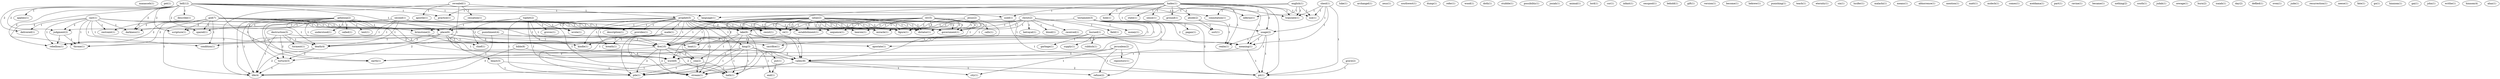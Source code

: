 digraph G {
  manasseh [ label="manasseh(1)" ];
  pet [ label="pet(1)" ];
  cast [ label="cast(1)" ];
  delivered [ label="delivered(1)" ];
  judgment [ label="judgment(2)" ];
  brimstone [ label="brimstone(2)" ];
  rebellion [ label="rebellion(1)" ];
  restraint [ label="restraint(1)" ];
  throne [ label="throne(1)" ];
  lake [ label="lake(6)" ];
  darkness [ label="darkness(1)" ];
  place [ label="place(6)" ];
  condition [ label="condition(1)" ];
  fire [ label="fire(10)" ];
  hell [ label="hell(12)" ];
  scripture [ label="scripture(1)" ];
  practice [ label="practice(1)" ];
  describe [ label="describe(1)" ];
  used [ label="used(1)" ];
  connotation [ label="connotation(1)" ];
  spared [ label="spared(1)" ];
  inferno [ label="inferno(1)" ];
  translate [ label="translate(1)" ];
  language [ label="language(1)" ];
  word [ label="word(8)" ];
  applies [ label="applies(1)" ];
  luke [ label="luke(1)" ];
  archangel [ label="archangel(1)" ];
  satan [ label="satan(1)" ];
  resist [ label="resist(1)" ];
  sequence [ label="sequence(1)" ];
  re [ label="re(1)" ];
  establishment [ label="establishment(1)" ];
  heaven [ label="heaven(1)" ];
  miracle [ label="miracle(1)" ];
  figure [ label="figure(1)" ];
  dictator [ label="dictator(1)" ];
  government [ label="government(1)" ];
  zeus [ label="zeus(1)" ];
  southwest [ label="southwest(1)" ];
  dump [ label="dump(1)" ];
  refer [ label="refer(1)" ];
  wood [ label="wood(1)" ];
  doth [ label="doth(1)" ];
  second [ label="second(1)" ];
  death [ label="death(4)" ];
  revealed [ label="revealed(1)" ];
  prophet [ label="prophet(5)" ];
  cessation [ label="cessation(1)" ];
  apostle [ label="apostle(1)" ];
  beast [ label="beast(3)" ];
  life [ label="life(4)" ];
  stubble [ label="stubble(1)" ];
  possibility [ label="possibility(1)" ];
  description [ label="description(1)" ];
  provides [ label="provides(1)" ];
  made [ label="made(1)" ];
  breath [ label="breath(1)" ];
  kindle [ label="kindle(1)" ];
  king [ label="king(3)" ];
  yea [ label="yea(2)" ];
  hath [ label="hath(1)" ];
  wrote [ label="wrote(1)" ];
  valley [ label="valley(8)" ];
  pile [ label="pile(1)" ];
  stream [ label="stream(1)" ];
  josiah [ label="josiah(1)" ];
  animal [ label="animal(1)" ];
  lord [ label="lord(1)" ];
  satan [ label="satan(2)" ];
  cor [ label="cor(1)" ];
  infant [ label="infant(1)" ];
  grave [ label="grave(2)" ];
  pit [ label="pit(1)" ];
  god [ label="god(7)" ];
  hades [ label="hades(1)" ];
  hole [ label="hole(1)" ];
  state [ label="state(1)" ];
  sense [ label="sense(1)" ];
  ground [ label="ground(1)" ];
  abode [ label="abode(2)" ];
  use [ label="use(1)" ];
  sort [ label="sort(1)" ];
  usage [ label="usage(2)" ];
  meaning [ label="meaning(1)" ];
  realm [ label="realm(1)" ];
  cesspool [ label="cesspool(1)" ];
  behold [ label="behold(1)" ];
  gift [ label="gift(1)" ];
  version [ label="version(1)" ];
  become [ label="become(1)" ];
  rev [ label="rev(5)" ];
  calls [ label="calls(1)" ];
  hebrew [ label="hebrew(1)" ];
  burned [ label="burned(1)" ];
  rubbish [ label="rubbish(1)" ];
  heat [ label="heat(1)" ];
  garbage [ label="garbage(1)" ];
  supply [ label="supply(1)" ];
  earth [ label="earth(1)" ];
  refuse [ label="refuse(2)" ];
  punishing [ label="punishing(1)" ];
  christ [ label="christ(2)" ];
  betrayal [ label="betrayal(1)" ];
  blood [ label="blood(1)" ];
  received [ label="received(1)" ];
  field [ label="field(1)" ];
  money [ label="money(1)" ];
  teach [ label="teach(1)" ];
  eternity [ label="eternity(1)" ];
  sin [ label="sin(1)" ];
  lucifer [ label="lucifer(1)" ];
  destruction [ label="destruction(3)" ];
  torment [ label="torment(1)" ];
  torture [ label="torture(3)" ];
  put [ label="put(1)" ];
  end [ label="end(1)" ];
  malachi [ label="malachi(1)" ];
  means [ label="means(1)" ];
  abhorrence [ label="abhorrence(1)" ];
  mention [ label="mention(1)" ];
  tophet [ label="tophet(2)" ];
  groves [ label="groves(1)" ];
  chief [ label="chief(1)" ];
  testament [ label="testament(3)" ];
  pagan [ label="pagan(1)" ];
  apostate [ label="apostate(1)" ];
  sacrifice [ label="sacrifice(1)" ];
  sheol [ label="sheol(1)" ];
  matt [ label="matt(1)" ];
  gehenna [ label="gehenna(4)" ];
  understood [ label="understood(1)" ];
  called [ label="called(1)" ];
  text [ label="text(1)" ];
  molech [ label="molech(1)" ];
  punishment [ label="punishment(4)" ];
  english [ label="english(1)" ];
  comes [ label="comes(1)" ];
  aceldama [ label="aceldama(1)" ];
  part [ label="part(1)" ];
  ravine [ label="ravine(1)" ];
  became [ label="became(1)" ];
  nothing [ label="nothing(2)" ];
  south [ label="south(1)" ];
  judah [ label="judah(1)" ];
  sewage [ label="sewage(1)" ];
  burn [ label="burn(2)" ];
  jerusalem [ label="jerusalem(2)" ];
  repository [ label="repository(1)" ];
  city [ label="city(1)" ];
  isaiah [ label="isaiah(1)" ];
  day [ label="day(2)" ];
  defiled [ label="defiled(1)" ];
  oven [ label="oven(1)" ];
  jude [ label="jude(1)" ];
  resurrection [ label="resurrection(1)" ];
  neese [ label="neese(1)" ];
  jesus [ label="jesus(2)" ];
  fate [ label="fate(1)" ];
  go [ label="go(1)" ];
  hinniom [ label="hinniom(1)" ];
  gai [ label="gai(1)" ];
  bible [ label="bible(8)" ];
  john [ label="john(1)" ];
  gehenna [ label="gehenna(2)" ];
  writhe [ label="writhe(1)" ];
  hinnom [ label="hinnom(4)" ];
  ahaz [ label="ahaz(1)" ];
  cast -> delivered [ label="1" ];
  cast -> judgment [ label="2" ];
  cast -> brimstone [ label="1" ];
  cast -> rebellion [ label="1" ];
  cast -> restraint [ label="1" ];
  cast -> throne [ label="1" ];
  cast -> lake [ label="3" ];
  cast -> darkness [ label="1" ];
  cast -> place [ label="1" ];
  cast -> condition [ label="1" ];
  cast -> fire [ label="1" ];
  hell -> delivered [ label="2" ];
  hell -> judgment [ label="2" ];
  hell -> scripture [ label="2" ];
  hell -> rebellion [ label="2" ];
  hell -> throne [ label="2" ];
  hell -> practice [ label="1" ];
  hell -> describe [ label="1" ];
  hell -> used [ label="1" ];
  hell -> darkness [ label="2" ];
  hell -> place [ label="1" ];
  hell -> connotation [ label="1" ];
  hell -> spared [ label="2" ];
  hell -> inferno [ label="1" ];
  hell -> translate [ label="1" ];
  hell -> language [ label="1" ];
  hell -> word [ label="1" ];
  hell -> applies [ label="1" ];
  satan -> resist [ label="1" ];
  satan -> lake [ label="2" ];
  satan -> sequence [ label="1" ];
  satan -> fire [ label="1" ];
  satan -> re [ label="1" ];
  satan -> establishment [ label="1" ];
  satan -> heaven [ label="1" ];
  satan -> miracle [ label="1" ];
  satan -> figure [ label="1" ];
  satan -> dictator [ label="1" ];
  satan -> government [ label="1" ];
  second -> judgment [ label="1" ];
  second -> resist [ label="1" ];
  second -> scripture [ label="1" ];
  second -> rebellion [ label="1" ];
  second -> throne [ label="1" ];
  second -> darkness [ label="1" ];
  second -> re [ label="1" ];
  second -> establishment [ label="1" ];
  second -> spared [ label="1" ];
  second -> death [ label="1" ];
  second -> miracle [ label="1" ];
  second -> figure [ label="1" ];
  second -> dictator [ label="1" ];
  second -> government [ label="1" ];
  revealed -> prophet [ label="1" ];
  revealed -> cessation [ label="1" ];
  revealed -> apostle [ label="1" ];
  revealed -> beast [ label="1" ];
  revealed -> life [ label="1" ];
  prophet -> description [ label="1" ];
  prophet -> resist [ label="1" ];
  prophet -> brimstone [ label="1" ];
  prophet -> provides [ label="1" ];
  prophet -> made [ label="1" ];
  prophet -> breath [ label="1" ];
  prophet -> kindle [ label="1" ];
  prophet -> lake [ label="2" ];
  prophet -> king [ label="1" ];
  prophet -> fire [ label="1" ];
  prophet -> re [ label="1" ];
  prophet -> establishment [ label="1" ];
  prophet -> yea [ label="1" ];
  prophet -> hath [ label="1" ];
  prophet -> miracle [ label="1" ];
  prophet -> figure [ label="1" ];
  prophet -> dictator [ label="1" ];
  prophet -> wrote [ label="1" ];
  prophet -> valley [ label="1" ];
  prophet -> government [ label="1" ];
  prophet -> pile [ label="1" ];
  prophet -> stream [ label="1" ];
  judgment -> rebellion [ label="1" ];
  judgment -> throne [ label="1" ];
  satan -> resist [ label="1" ];
  satan -> lake [ label="2" ];
  satan -> sequence [ label="1" ];
  satan -> fire [ label="1" ];
  satan -> re [ label="1" ];
  satan -> establishment [ label="1" ];
  satan -> heaven [ label="1" ];
  satan -> miracle [ label="1" ];
  satan -> figure [ label="1" ];
  satan -> dictator [ label="1" ];
  satan -> government [ label="1" ];
  grave -> pit [ label="1" ];
  god -> scripture [ label="2" ];
  god -> rebellion [ label="2" ];
  god -> restraint [ label="1" ];
  god -> throne [ label="2" ];
  god -> darkness [ label="2" ];
  god -> place [ label="1" ];
  god -> condition [ label="1" ];
  god -> re [ label="1" ];
  god -> establishment [ label="1" ];
  god -> spared [ label="2" ];
  god -> miracle [ label="1" ];
  god -> figure [ label="1" ];
  god -> dictator [ label="1" ];
  god -> government [ label="1" ];
  god -> life [ label="1" ];
  brimstone -> kindle [ label="1" ];
  hades -> hole [ label="1" ];
  hades -> practice [ label="1" ];
  hades -> state [ label="1" ];
  hades -> sense [ label="1" ];
  hades -> used [ label="1" ];
  hades -> ground [ label="1" ];
  hades -> abode [ label="2" ];
  hades -> use [ label="1" ];
  hades -> sort [ label="1" ];
  hades -> usage [ label="2" ];
  hades -> meaning [ label="1" ];
  hades -> realm [ label="1" ];
  hades -> translate [ label="1" ];
  hades -> word [ label="2" ];
  hades -> pit [ label="1" ];
  rev -> lake [ label="1" ];
  rev -> sequence [ label="1" ];
  rev -> fire [ label="1" ];
  rev -> re [ label="1" ];
  rev -> establishment [ label="1" ];
  rev -> calls [ label="1" ];
  rev -> death [ label="1" ];
  rev -> heaven [ label="1" ];
  rev -> miracle [ label="1" ];
  rev -> figure [ label="1" ];
  rev -> dictator [ label="1" ];
  rev -> government [ label="1" ];
  made -> breath [ label="1" ];
  made -> kindle [ label="1" ];
  made -> pile [ label="1" ];
  made -> stream [ label="1" ];
  burned -> rubbish [ label="1" ];
  burned -> heat [ label="1" ];
  burned -> fire [ label="1" ];
  burned -> garbage [ label="1" ];
  burned -> supply [ label="1" ];
  burned -> earth [ label="1" ];
  burned -> refuse [ label="1" ];
  christ -> betrayal [ label="1" ];
  christ -> blood [ label="1" ];
  christ -> re [ label="1" ];
  christ -> establishment [ label="1" ];
  christ -> received [ label="1" ];
  christ -> field [ label="1" ];
  christ -> miracle [ label="1" ];
  christ -> figure [ label="1" ];
  christ -> dictator [ label="1" ];
  christ -> money [ label="1" ];
  christ -> government [ label="1" ];
  lake -> king [ label="1" ];
  lake -> fire [ label="5" ];
  lake -> yea [ label="1" ];
  lake -> hath [ label="1" ];
  lake -> valley [ label="1" ];
  lake -> pile [ label="1" ];
  lake -> stream [ label="1" ];
  used -> place [ label="1" ];
  used -> meaning [ label="1" ];
  used -> pit [ label="1" ];
  destruction -> torment [ label="1" ];
  destruction -> fire [ label="1" ];
  destruction -> death [ label="1" ];
  destruction -> torture [ label="2" ];
  destruction -> life [ label="1" ];
  king -> put [ label="1" ];
  king -> end [ label="1" ];
  king -> hath [ label="1" ];
  king -> pile [ label="1" ];
  king -> stream [ label="1" ];
  king -> word [ label="1" ];
  tophet -> groves [ label="1" ];
  tophet -> place [ label="1" ];
  tophet -> fire [ label="1" ];
  tophet -> yea [ label="1" ];
  tophet -> chief [ label="1" ];
  tophet -> hath [ label="1" ];
  tophet -> wrote [ label="1" ];
  tophet -> pile [ label="1" ];
  tophet -> stream [ label="1" ];
  testament -> pagan [ label="1" ];
  testament -> place [ label="1" ];
  testament -> fire [ label="1" ];
  testament -> apostate [ label="1" ];
  testament -> usage [ label="2" ];
  testament -> meaning [ label="2" ];
  testament -> sacrifice [ label="1" ];
  testament -> word [ label="2" ];
  testament -> pit [ label="2" ];
  sheol -> use [ label="1" ];
  sheol -> usage [ label="1" ];
  sheol -> meaning [ label="1" ];
  sheol -> translate [ label="1" ];
  sheol -> pit [ label="1" ];
  gehenna -> heat [ label="1" ];
  gehenna -> understood [ label="1" ];
  gehenna -> called [ label="1" ];
  gehenna -> place [ label="1" ];
  gehenna -> fire [ label="1" ];
  gehenna -> text [ label="1" ];
  gehenna -> death [ label="1" ];
  gehenna -> torture [ label="2" ];
  gehenna -> valley [ label="2" ];
  gehenna -> word [ label="2" ];
  gehenna -> life [ label="1" ];
  gehenna -> earth [ label="1" ];
  punishment -> fire [ label="1" ];
  punishment -> life [ label="1" ];
  put -> end [ label="1" ];
  abode -> sort [ label="1" ];
  abode -> realm [ label="1" ];
  english -> use [ label="1" ];
  english -> connotation [ label="1" ];
  english -> inferno [ label="1" ];
  english -> translate [ label="1" ];
  english -> language [ label="1" ];
  place -> condition [ label="1" ];
  place -> fire [ label="1" ];
  place -> apostate [ label="1" ];
  place -> chief [ label="1" ];
  place -> death [ label="2" ];
  place -> torture [ label="2" ];
  place -> valley [ label="1" ];
  place -> sacrifice [ label="1" ];
  fire -> yea [ label="2" ];
  fire -> hath [ label="2" ];
  fire -> valley [ label="2" ];
  fire -> pile [ label="2" ];
  fire -> stream [ label="2" ];
  fire -> earth [ label="1" ];
  yea -> hath [ label="1" ];
  yea -> pile [ label="1" ];
  yea -> stream [ label="1" ];
  jerusalem -> repository [ label="1" ];
  jerusalem -> valley [ label="1" ];
  jerusalem -> city [ label="1" ];
  jerusalem -> refuse [ label="1" ];
  death -> torture [ label="2" ];
  death -> life [ label="2" ];
  jesus -> miracle [ label="1" ];
  jesus -> figure [ label="1" ];
  jesus -> dictator [ label="1" ];
  jesus -> valley [ label="1" ];
  jesus -> government [ label="1" ];
  torture -> life [ label="1" ];
  usage -> meaning [ label="1" ];
  usage -> realm [ label="1" ];
  usage -> word [ label="1" ];
  usage -> pit [ label="1" ];
  meaning -> valley [ label="1" ];
  meaning -> pit [ label="1" ];
  valley -> city [ label="1" ];
  valley -> pile [ label="1" ];
  valley -> stream [ label="1" ];
  valley -> refuse [ label="1" ];
  beast -> pile [ label="1" ];
  beast -> stream [ label="1" ];
  bible -> word [ label="3" ];
  bible -> life [ label="3" ];
  gehenna -> word [ label="2" ];
  gehenna -> life [ label="1" ];
  gehenna -> earth [ label="1" ];
  word -> pit [ label="2" ];
  word -> life [ label="1" ];
}
